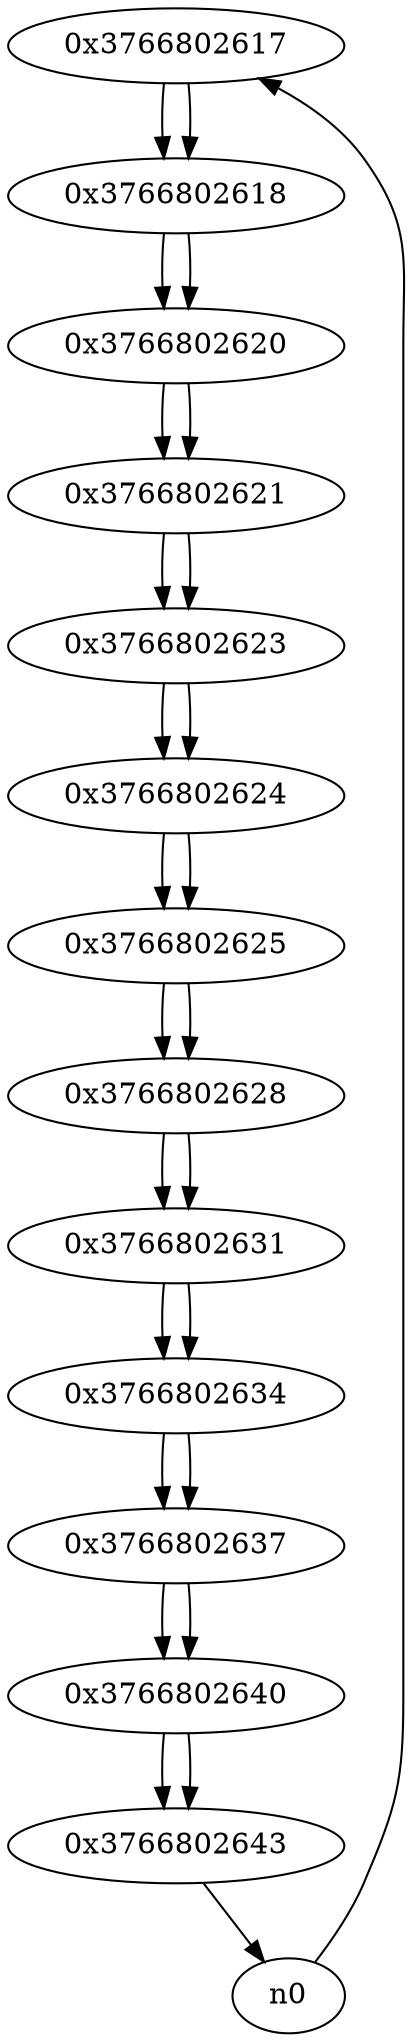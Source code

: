 digraph G{
/* nodes */
  n1 [label="0x3766802617"]
  n2 [label="0x3766802618"]
  n3 [label="0x3766802620"]
  n4 [label="0x3766802621"]
  n5 [label="0x3766802623"]
  n6 [label="0x3766802624"]
  n7 [label="0x3766802625"]
  n8 [label="0x3766802628"]
  n9 [label="0x3766802631"]
  n10 [label="0x3766802634"]
  n11 [label="0x3766802637"]
  n12 [label="0x3766802640"]
  n13 [label="0x3766802643"]
/* edges */
n1 -> n2;
n0 -> n1;
n2 -> n3;
n1 -> n2;
n3 -> n4;
n2 -> n3;
n4 -> n5;
n3 -> n4;
n5 -> n6;
n4 -> n5;
n6 -> n7;
n5 -> n6;
n7 -> n8;
n6 -> n7;
n8 -> n9;
n7 -> n8;
n9 -> n10;
n8 -> n9;
n10 -> n11;
n9 -> n10;
n11 -> n12;
n10 -> n11;
n12 -> n13;
n11 -> n12;
n13 -> n0;
n12 -> n13;
}
